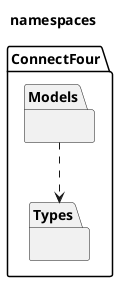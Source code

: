 @startuml namespaces
title namespaces
package ConnectFour{

    namespace Models{
        
    }
    Models ..> Types

    namespace Types{
    }
}
@enduml